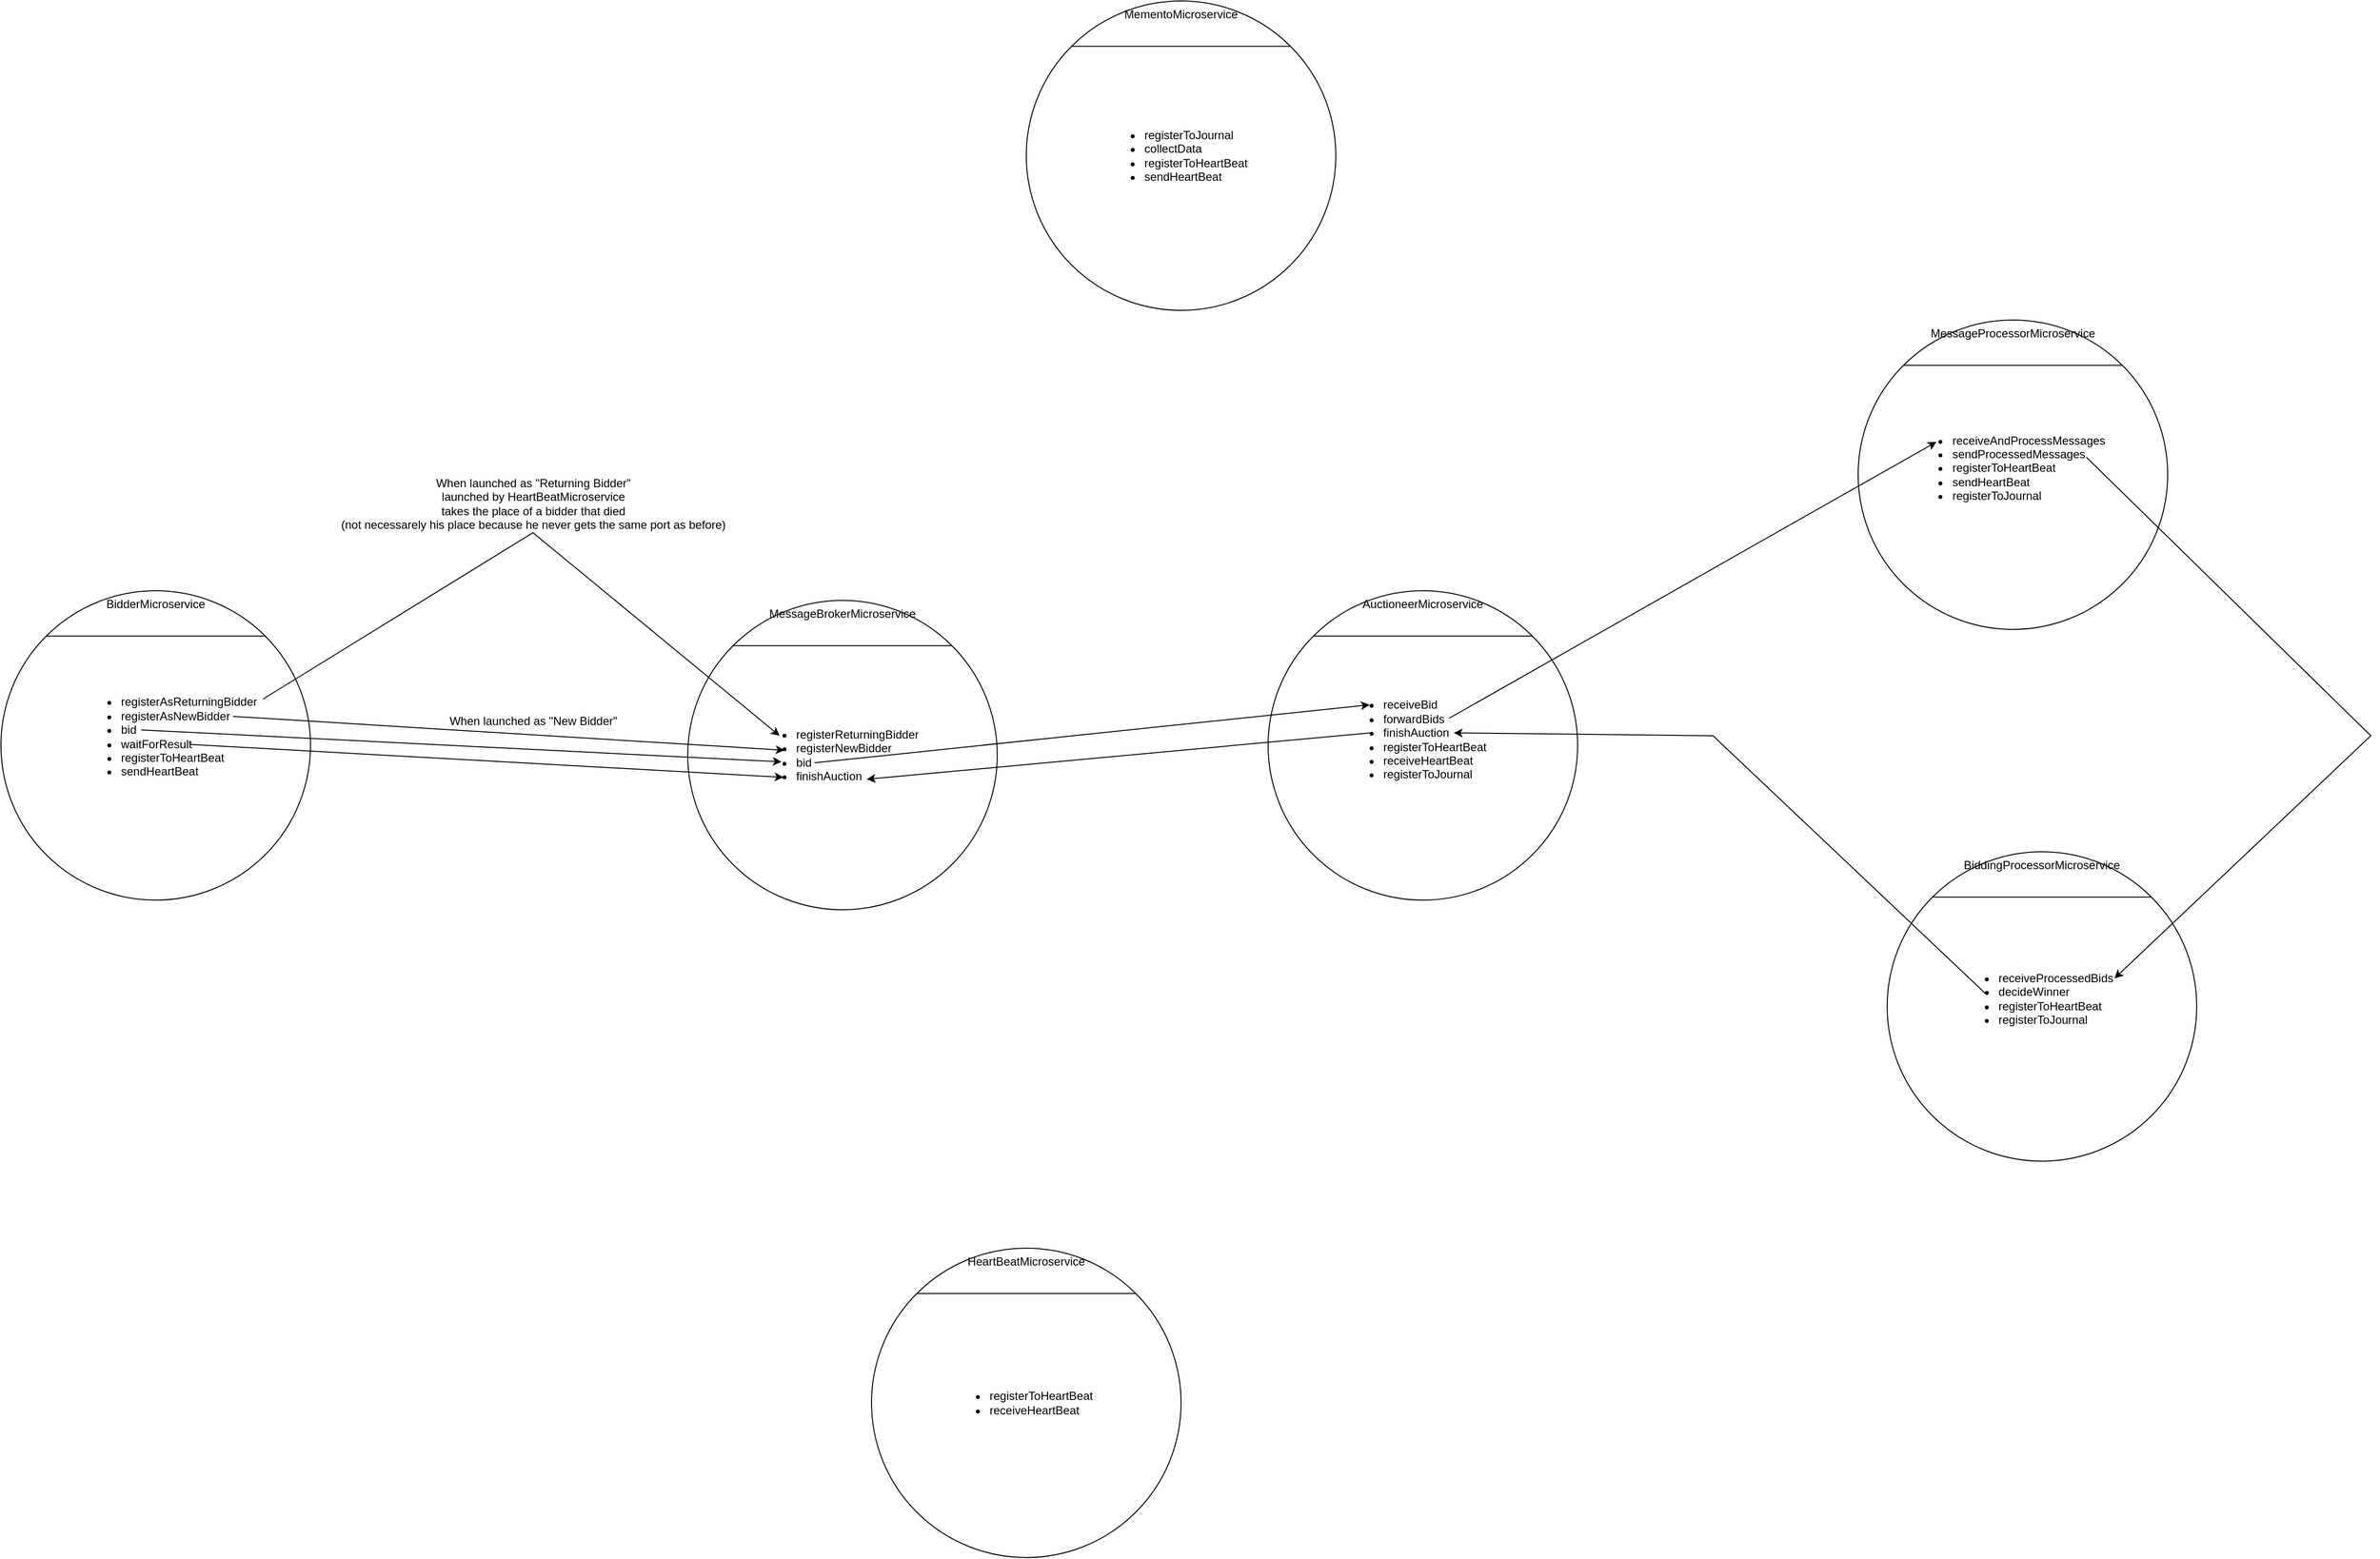 <mxfile version="17.4.1" type="device"><diagram id="gdqQzYjgvadMxwQZdvlb" name="Page-1"><mxGraphModel dx="1245" dy="1432" grid="1" gridSize="10" guides="1" tooltips="1" connect="1" arrows="1" fold="1" page="0" pageScale="1" pageWidth="850" pageHeight="1100" math="0" shadow="0"><root><mxCell id="0"/><mxCell id="1" parent="0"/><mxCell id="VGZwSXCy24B_9mJZnUTv-1" value="BidderMicroservice" style="ellipse;whiteSpace=wrap;html=1;verticalAlign=top;" parent="1" vertex="1"><mxGeometry x="600" y="350" width="320" height="320" as="geometry"/></mxCell><mxCell id="VGZwSXCy24B_9mJZnUTv-2" value="" style="endArrow=none;html=1;rounded=0;entryX=1;entryY=0;entryDx=0;entryDy=0;exitX=0;exitY=0;exitDx=0;exitDy=0;" parent="1" source="VGZwSXCy24B_9mJZnUTv-1" target="VGZwSXCy24B_9mJZnUTv-1" edge="1"><mxGeometry width="50" height="50" relative="1" as="geometry"><mxPoint x="840" y="650" as="sourcePoint"/><mxPoint x="890" y="600" as="targetPoint"/></mxGeometry></mxCell><mxCell id="VGZwSXCy24B_9mJZnUTv-3" value="&lt;div style=&quot;text-align: left&quot;&gt;&lt;ul&gt;&lt;li&gt;&lt;span&gt;registerAsReturningBidder&lt;/span&gt;&lt;/li&gt;&lt;li&gt;registerAsNewBidder&lt;/li&gt;&lt;li&gt;&lt;span&gt;bid&lt;/span&gt;&lt;/li&gt;&lt;li&gt;&lt;span&gt;waitForResult&lt;/span&gt;&lt;/li&gt;&lt;li&gt;registerToHeartBeat&lt;/li&gt;&lt;li&gt;sendHeartBeat&lt;/li&gt;&lt;/ul&gt;&lt;/div&gt;" style="text;html=1;align=center;verticalAlign=middle;resizable=0;points=[];autosize=1;strokeColor=none;fillColor=none;" parent="1" vertex="1"><mxGeometry x="674" y="446" width="200" height="110" as="geometry"/></mxCell><mxCell id="VGZwSXCy24B_9mJZnUTv-4" value="MessageBrokerMicroservice" style="ellipse;whiteSpace=wrap;html=1;verticalAlign=top;" parent="1" vertex="1"><mxGeometry x="1310" y="360" width="320" height="320" as="geometry"/></mxCell><mxCell id="VGZwSXCy24B_9mJZnUTv-5" value="" style="endArrow=none;html=1;rounded=0;entryX=1;entryY=0;entryDx=0;entryDy=0;exitX=0;exitY=0;exitDx=0;exitDy=0;" parent="1" source="VGZwSXCy24B_9mJZnUTv-4" target="VGZwSXCy24B_9mJZnUTv-4" edge="1"><mxGeometry width="50" height="50" relative="1" as="geometry"><mxPoint x="1550" y="660" as="sourcePoint"/><mxPoint x="1600" y="610" as="targetPoint"/></mxGeometry></mxCell><mxCell id="VGZwSXCy24B_9mJZnUTv-6" value="&lt;div style=&quot;text-align: left&quot;&gt;&lt;ul&gt;&lt;li&gt;registerReturningBidder&lt;/li&gt;&lt;li&gt;registerNewBidder&lt;/li&gt;&lt;li&gt;bid&lt;/li&gt;&lt;li&gt;finishAuction&lt;/li&gt;&lt;/ul&gt;&lt;/div&gt;" style="text;html=1;align=center;verticalAlign=middle;resizable=0;points=[];autosize=1;strokeColor=none;fillColor=none;" parent="1" vertex="1"><mxGeometry x="1375" y="475" width="180" height="90" as="geometry"/></mxCell><mxCell id="VGZwSXCy24B_9mJZnUTv-7" value="AuctioneerMicroservice" style="ellipse;whiteSpace=wrap;html=1;verticalAlign=top;" parent="1" vertex="1"><mxGeometry x="1910" y="350" width="320" height="320" as="geometry"/></mxCell><mxCell id="VGZwSXCy24B_9mJZnUTv-8" value="" style="endArrow=none;html=1;rounded=0;entryX=1;entryY=0;entryDx=0;entryDy=0;exitX=0;exitY=0;exitDx=0;exitDy=0;" parent="1" source="VGZwSXCy24B_9mJZnUTv-7" target="VGZwSXCy24B_9mJZnUTv-7" edge="1"><mxGeometry width="50" height="50" relative="1" as="geometry"><mxPoint x="2150" y="650" as="sourcePoint"/><mxPoint x="2200" y="600" as="targetPoint"/></mxGeometry></mxCell><mxCell id="VGZwSXCy24B_9mJZnUTv-9" value="&lt;div style=&quot;text-align: left&quot;&gt;&lt;ul&gt;&lt;li&gt;receiveBid&lt;/li&gt;&lt;li&gt;forwardBids&lt;/li&gt;&lt;li&gt;finishAuction&lt;/li&gt;&lt;li&gt;registerToHeartBeat&lt;/li&gt;&lt;li&gt;receiveHeartBeat&lt;/li&gt;&lt;li&gt;registerToJournal&lt;/li&gt;&lt;/ul&gt;&lt;/div&gt;" style="text;html=1;align=center;verticalAlign=middle;resizable=0;points=[];autosize=1;strokeColor=none;fillColor=none;" parent="1" vertex="1"><mxGeometry x="1982" y="449" width="160" height="110" as="geometry"/></mxCell><mxCell id="VGZwSXCy24B_9mJZnUTv-10" value="MessageProcessorMicroservice" style="ellipse;whiteSpace=wrap;html=1;verticalAlign=top;" parent="1" vertex="1"><mxGeometry x="2520" y="70" width="320" height="320" as="geometry"/></mxCell><mxCell id="VGZwSXCy24B_9mJZnUTv-11" value="" style="endArrow=none;html=1;rounded=0;entryX=1;entryY=0;entryDx=0;entryDy=0;exitX=0;exitY=0;exitDx=0;exitDy=0;" parent="1" source="VGZwSXCy24B_9mJZnUTv-10" target="VGZwSXCy24B_9mJZnUTv-10" edge="1"><mxGeometry width="50" height="50" relative="1" as="geometry"><mxPoint x="2760" y="370" as="sourcePoint"/><mxPoint x="2810" y="320" as="targetPoint"/></mxGeometry></mxCell><mxCell id="VGZwSXCy24B_9mJZnUTv-12" value="&lt;div style=&quot;text-align: left&quot;&gt;&lt;ul&gt;&lt;li&gt;receiveAndProcessMessages&lt;/li&gt;&lt;li&gt;sendProcessedMessages&lt;/li&gt;&lt;li&gt;registerToHeartBeat&lt;/li&gt;&lt;li&gt;sendHeartBeat&lt;/li&gt;&lt;li&gt;registerToJournal&lt;/li&gt;&lt;/ul&gt;&lt;div&gt;&lt;/div&gt;&lt;/div&gt;" style="text;html=1;align=center;verticalAlign=middle;resizable=0;points=[];autosize=1;strokeColor=none;fillColor=none;" parent="1" vertex="1"><mxGeometry x="2571" y="173" width="210" height="100" as="geometry"/></mxCell><mxCell id="VGZwSXCy24B_9mJZnUTv-13" value="BiddingProcessorMicroservice" style="ellipse;whiteSpace=wrap;html=1;verticalAlign=top;" parent="1" vertex="1"><mxGeometry x="2550" y="620" width="320" height="320" as="geometry"/></mxCell><mxCell id="VGZwSXCy24B_9mJZnUTv-14" value="" style="endArrow=none;html=1;rounded=0;entryX=1;entryY=0;entryDx=0;entryDy=0;exitX=0;exitY=0;exitDx=0;exitDy=0;" parent="1" source="VGZwSXCy24B_9mJZnUTv-13" target="VGZwSXCy24B_9mJZnUTv-13" edge="1"><mxGeometry width="50" height="50" relative="1" as="geometry"><mxPoint x="2790" y="920" as="sourcePoint"/><mxPoint x="2840" y="870" as="targetPoint"/></mxGeometry></mxCell><mxCell id="VGZwSXCy24B_9mJZnUTv-15" value="&lt;div style=&quot;text-align: left&quot;&gt;&lt;ul&gt;&lt;li&gt;receiveProcessedBids&lt;/li&gt;&lt;li&gt;decideWinner&lt;/li&gt;&lt;li&gt;registerToHeartBeat&lt;/li&gt;&lt;li&gt;registerToJournal&lt;/li&gt;&lt;/ul&gt;&lt;div&gt;&lt;/div&gt;&lt;/div&gt;" style="text;html=1;align=center;verticalAlign=middle;resizable=0;points=[];autosize=1;strokeColor=none;fillColor=none;" parent="1" vertex="1"><mxGeometry x="2619" y="727" width="170" height="90" as="geometry"/></mxCell><mxCell id="VGZwSXCy24B_9mJZnUTv-16" value="HeartBeatMicroservice" style="ellipse;whiteSpace=wrap;html=1;verticalAlign=top;" parent="1" vertex="1"><mxGeometry x="1500" y="1030" width="320" height="320" as="geometry"/></mxCell><mxCell id="VGZwSXCy24B_9mJZnUTv-17" value="" style="endArrow=none;html=1;rounded=0;entryX=1;entryY=0;entryDx=0;entryDy=0;exitX=0;exitY=0;exitDx=0;exitDy=0;" parent="1" source="VGZwSXCy24B_9mJZnUTv-16" target="VGZwSXCy24B_9mJZnUTv-16" edge="1"><mxGeometry width="50" height="50" relative="1" as="geometry"><mxPoint x="1740" y="1330" as="sourcePoint"/><mxPoint x="1790" y="1280" as="targetPoint"/></mxGeometry></mxCell><mxCell id="VGZwSXCy24B_9mJZnUTv-18" value="&lt;div style=&quot;text-align: left&quot;&gt;&lt;ul&gt;&lt;li&gt;registerToHeartBeat&lt;/li&gt;&lt;li&gt;receiveHeartBeat&lt;/li&gt;&lt;/ul&gt;&lt;/div&gt;" style="text;html=1;align=center;verticalAlign=middle;resizable=0;points=[];autosize=1;strokeColor=none;fillColor=none;" parent="1" vertex="1"><mxGeometry x="1575" y="1160" width="160" height="60" as="geometry"/></mxCell><mxCell id="VGZwSXCy24B_9mJZnUTv-20" value="MementoMicroservice" style="ellipse;whiteSpace=wrap;html=1;verticalAlign=top;" parent="1" vertex="1"><mxGeometry x="1660" y="-260" width="320" height="320" as="geometry"/></mxCell><mxCell id="VGZwSXCy24B_9mJZnUTv-21" value="" style="endArrow=none;html=1;rounded=0;entryX=1;entryY=0;entryDx=0;entryDy=0;exitX=0;exitY=0;exitDx=0;exitDy=0;" parent="1" source="VGZwSXCy24B_9mJZnUTv-20" target="VGZwSXCy24B_9mJZnUTv-20" edge="1"><mxGeometry width="50" height="50" relative="1" as="geometry"><mxPoint x="1900" y="40" as="sourcePoint"/><mxPoint x="1950" y="-10" as="targetPoint"/></mxGeometry></mxCell><mxCell id="VGZwSXCy24B_9mJZnUTv-22" value="&lt;div style=&quot;text-align: left&quot;&gt;&lt;ul&gt;&lt;li&gt;registerToJournal&lt;/li&gt;&lt;li&gt;collectData&lt;/li&gt;&lt;li&gt;registerToHeartBeat&lt;/li&gt;&lt;li&gt;sendHeartBeat&lt;/li&gt;&lt;/ul&gt;&lt;/div&gt;" style="text;html=1;align=center;verticalAlign=middle;resizable=0;points=[];autosize=1;strokeColor=none;fillColor=none;" parent="1" vertex="1"><mxGeometry x="1735" y="-145" width="160" height="90" as="geometry"/></mxCell><mxCell id="VGZwSXCy24B_9mJZnUTv-23" value="" style="endArrow=classic;html=1;rounded=0;" parent="1" edge="1"><mxGeometry width="50" height="50" relative="1" as="geometry"><mxPoint x="745" y="494" as="sourcePoint"/><mxPoint x="1407" y="527" as="targetPoint"/></mxGeometry></mxCell><mxCell id="VGZwSXCy24B_9mJZnUTv-25" value="" style="endArrow=classic;html=1;rounded=0;" parent="1" edge="1"><mxGeometry width="50" height="50" relative="1" as="geometry"><mxPoint x="796" y="509" as="sourcePoint"/><mxPoint x="1409" y="543" as="targetPoint"/></mxGeometry></mxCell><mxCell id="VGZwSXCy24B_9mJZnUTv-29" value="" style="endArrow=classic;html=1;rounded=0;" parent="1" edge="1"><mxGeometry width="50" height="50" relative="1" as="geometry"><mxPoint x="871" y="462" as="sourcePoint"/><mxPoint x="1405" y="500" as="targetPoint"/><Array as="points"><mxPoint x="1150" y="290"/></Array></mxGeometry></mxCell><mxCell id="VGZwSXCy24B_9mJZnUTv-30" value="" style="endArrow=classic;html=1;rounded=0;" parent="1" edge="1"><mxGeometry width="50" height="50" relative="1" as="geometry"><mxPoint x="840" y="480" as="sourcePoint"/><mxPoint x="1410" y="515" as="targetPoint"/></mxGeometry></mxCell><mxCell id="VGZwSXCy24B_9mJZnUTv-31" value="When launched as &quot;New Bidder&quot;" style="text;html=1;align=center;verticalAlign=middle;resizable=0;points=[];autosize=1;strokeColor=none;fillColor=none;" parent="1" vertex="1"><mxGeometry x="1055" y="475" width="190" height="20" as="geometry"/></mxCell><mxCell id="VGZwSXCy24B_9mJZnUTv-32" value="When launched as &quot;Returning Bidder&quot; &lt;br&gt;launched by HeartBeatMicroservice&lt;br&gt;takes the place of a bidder that died &lt;br&gt;(not necessarely his place because he never gets the same port as before)" style="text;html=1;align=center;verticalAlign=middle;resizable=0;points=[];autosize=1;strokeColor=none;fillColor=none;" parent="1" vertex="1"><mxGeometry x="945" y="230" width="410" height="60" as="geometry"/></mxCell><mxCell id="VGZwSXCy24B_9mJZnUTv-45" value="" style="endArrow=classic;html=1;rounded=0;" parent="1" edge="1"><mxGeometry width="50" height="50" relative="1" as="geometry"><mxPoint x="1441" y="528" as="sourcePoint"/><mxPoint x="2015" y="468" as="targetPoint"/></mxGeometry></mxCell><mxCell id="VGZwSXCy24B_9mJZnUTv-47" value="" style="endArrow=classic;html=1;rounded=0;" parent="1" edge="1"><mxGeometry width="50" height="50" relative="1" as="geometry"><mxPoint x="2016" y="497" as="sourcePoint"/><mxPoint x="1495" y="545" as="targetPoint"/></mxGeometry></mxCell><mxCell id="VGZwSXCy24B_9mJZnUTv-48" value="" style="endArrow=classic;html=1;rounded=0;" parent="1" edge="1"><mxGeometry width="50" height="50" relative="1" as="geometry"><mxPoint x="2097" y="482" as="sourcePoint"/><mxPoint x="2601" y="196" as="targetPoint"/></mxGeometry></mxCell><mxCell id="VGZwSXCy24B_9mJZnUTv-50" value="" style="endArrow=classic;html=1;rounded=0;" parent="1" edge="1"><mxGeometry width="50" height="50" relative="1" as="geometry"><mxPoint x="2756" y="212" as="sourcePoint"/><mxPoint x="2785" y="751" as="targetPoint"/><Array as="points"><mxPoint x="3050" y="500"/></Array></mxGeometry></mxCell><mxCell id="VGZwSXCy24B_9mJZnUTv-51" value="" style="endArrow=classic;html=1;rounded=0;" parent="1" edge="1"><mxGeometry width="50" height="50" relative="1" as="geometry"><mxPoint x="2652" y="767" as="sourcePoint"/><mxPoint x="2102" y="497" as="targetPoint"/><Array as="points"><mxPoint x="2370" y="500"/></Array></mxGeometry></mxCell></root></mxGraphModel></diagram></mxfile>